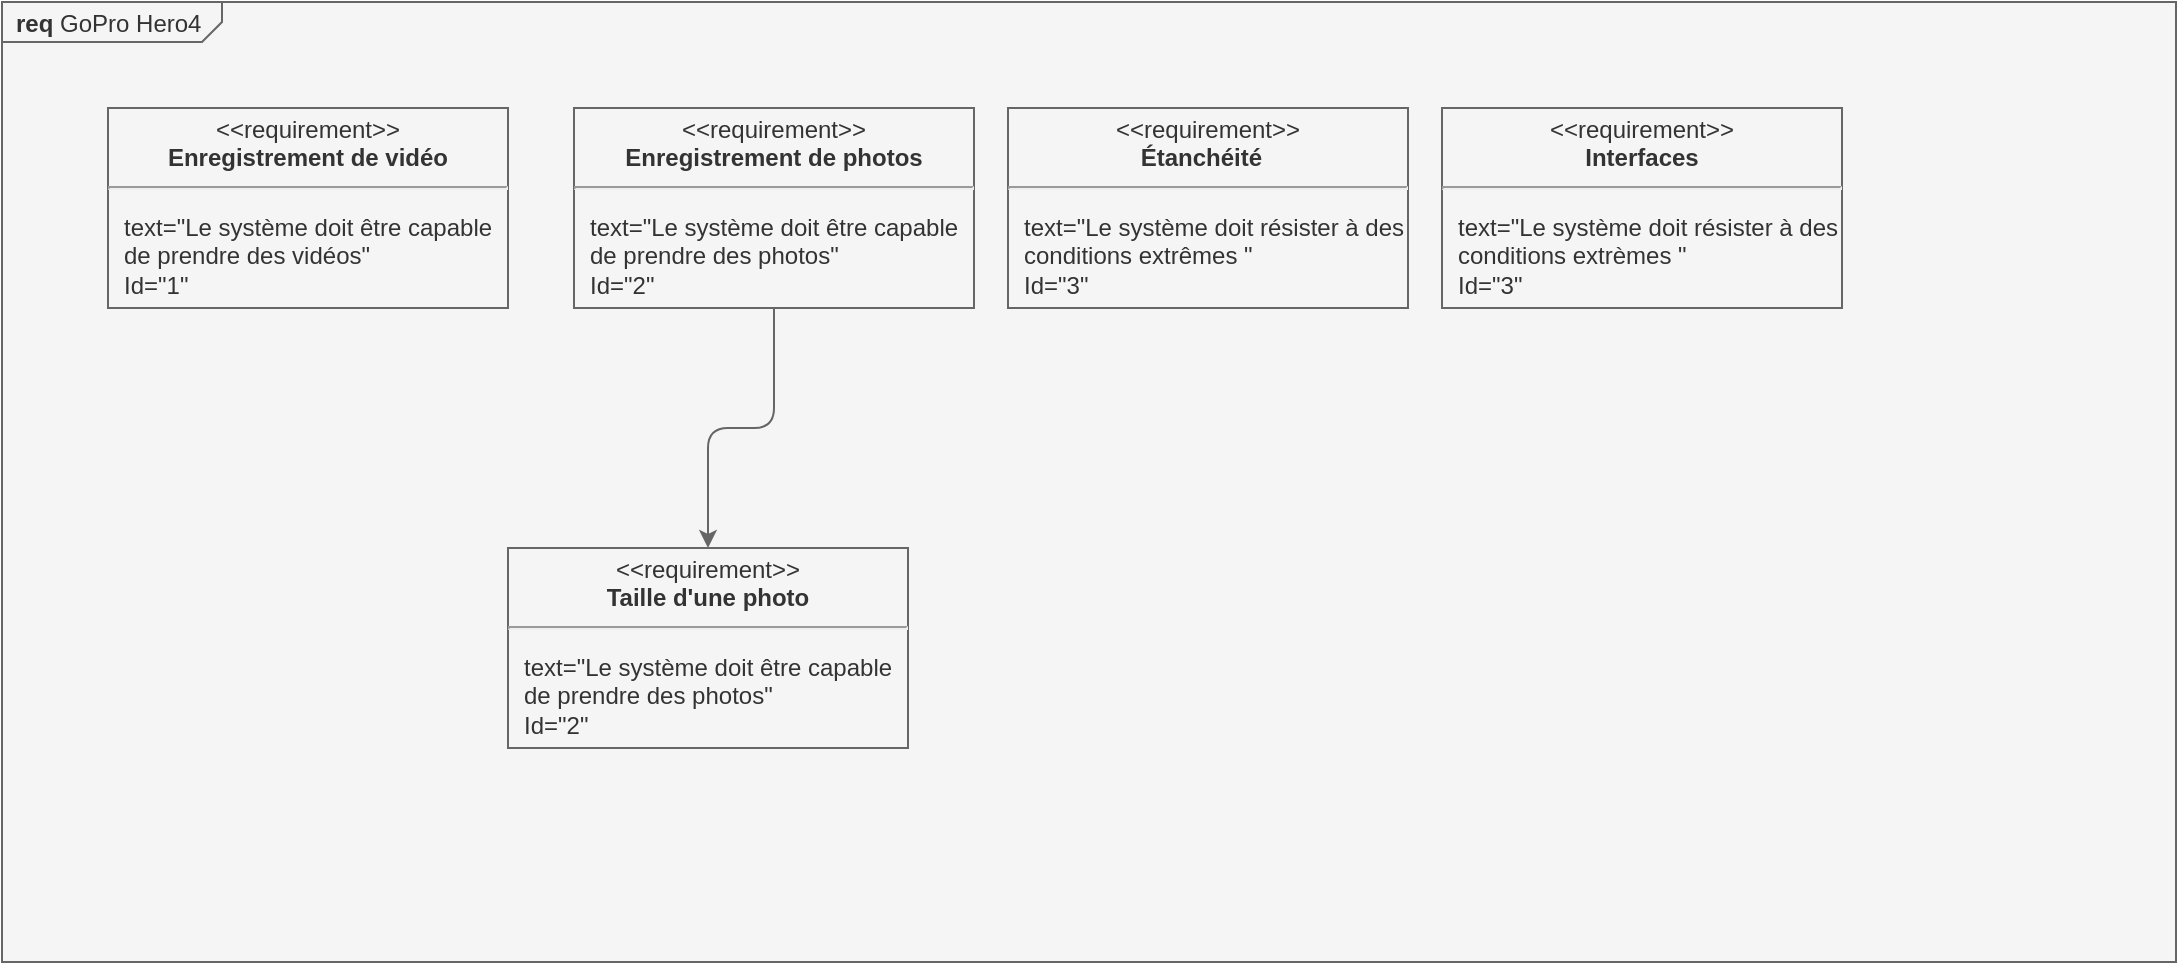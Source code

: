 <mxfile version="20.5.1" type="github">
  <diagram id="C5RBs43oDa-KdzZeNtuy" name="Page-1">
    <mxGraphModel dx="907" dy="552" grid="0" gridSize="10" guides="1" tooltips="1" connect="1" arrows="1" fold="1" page="1" pageScale="1" pageWidth="1169" pageHeight="827" math="0" shadow="0">
      <root>
        <mxCell id="WIyWlLk6GJQsqaUBKTNV-0" />
        <mxCell id="WIyWlLk6GJQsqaUBKTNV-1" parent="WIyWlLk6GJQsqaUBKTNV-0" />
        <mxCell id="ELqKi8mQ-WgYYUr_jMLe-0" value="&lt;p style=&quot;margin:0px;margin-top:4px;margin-left:7px;text-align:left;&quot;&gt;&lt;b&gt;req&lt;/b&gt;&amp;nbsp;GoPro Hero4&lt;/p&gt;" style="html=1;shape=mxgraph.sysml.package;overflow=fill;labelX=110;strokeWidth=1;align=center;fillColor=#f5f5f5;fontColor=#333333;strokeColor=#666666;" parent="WIyWlLk6GJQsqaUBKTNV-1" vertex="1">
          <mxGeometry x="15" y="39" width="1087" height="480" as="geometry" />
        </mxCell>
        <mxCell id="Wrytnn33GgdVoqecjcuj-0" value="&lt;p style=&quot;margin:0px;margin-top:4px;text-align:center;&quot;&gt;&amp;lt;&amp;lt;requirement&amp;gt;&amp;gt;&lt;br&gt;&lt;b&gt;Enregistrement de vidéo&lt;/b&gt;&lt;br&gt;&lt;/p&gt;&lt;hr&gt;&lt;p&gt;&lt;/p&gt;&lt;p style=&quot;margin:0px;margin-left:8px;text-align:left;&quot;&gt;text=&quot;Le système doit être capable de prendre des vidéos&quot;&lt;br&gt;Id=&quot;1&quot;&lt;/p&gt;" style="shape=rect;overflow=fill;html=1;whiteSpace=wrap;align=center;strokeWidth=1;fillColor=#f5f5f5;fontColor=#333333;strokeColor=#666666;" vertex="1" parent="WIyWlLk6GJQsqaUBKTNV-1">
          <mxGeometry x="68" y="92" width="200" height="100" as="geometry" />
        </mxCell>
        <mxCell id="Wrytnn33GgdVoqecjcuj-4" value="" style="edgeStyle=orthogonalEdgeStyle;rounded=1;orthogonalLoop=1;jettySize=auto;html=1;fillColor=#f5f5f5;strokeColor=#666666;" edge="1" parent="WIyWlLk6GJQsqaUBKTNV-1" source="Wrytnn33GgdVoqecjcuj-1" target="Wrytnn33GgdVoqecjcuj-3">
          <mxGeometry relative="1" as="geometry" />
        </mxCell>
        <mxCell id="Wrytnn33GgdVoqecjcuj-1" value="&lt;p style=&quot;margin:0px;margin-top:4px;text-align:center;&quot;&gt;&amp;lt;&amp;lt;requirement&amp;gt;&amp;gt;&lt;br&gt;&lt;b&gt;Enregistrement de photos&lt;/b&gt;&lt;br&gt;&lt;/p&gt;&lt;hr&gt;&lt;p&gt;&lt;/p&gt;&lt;p style=&quot;margin:0px;margin-left:8px;text-align:left;&quot;&gt;text=&quot;Le système doit être capable de prendre des photos&quot;&lt;br&gt;Id=&quot;2&quot;&lt;br&gt;&lt;/p&gt;" style="shape=rect;overflow=fill;html=1;whiteSpace=wrap;align=center;strokeWidth=1;fillColor=#f5f5f5;fontColor=#333333;strokeColor=#666666;" vertex="1" parent="WIyWlLk6GJQsqaUBKTNV-1">
          <mxGeometry x="301" y="92" width="200" height="100" as="geometry" />
        </mxCell>
        <mxCell id="Wrytnn33GgdVoqecjcuj-3" value="&lt;p style=&quot;margin:0px;margin-top:4px;text-align:center;&quot;&gt;&amp;lt;&amp;lt;requirement&amp;gt;&amp;gt;&lt;br&gt;&lt;b&gt;Taille d&#39;une photo&lt;/b&gt;&lt;br&gt;&lt;/p&gt;&lt;hr&gt;&lt;p&gt;&lt;/p&gt;&lt;p style=&quot;margin:0px;margin-left:8px;text-align:left;&quot;&gt;text=&quot;Le système doit être capable de prendre des photos&quot;&lt;br&gt;Id=&quot;2&quot;&lt;br&gt;&lt;/p&gt;" style="shape=rect;overflow=fill;html=1;whiteSpace=wrap;align=center;strokeWidth=1;fillColor=#f5f5f5;fontColor=#333333;strokeColor=#666666;" vertex="1" parent="WIyWlLk6GJQsqaUBKTNV-1">
          <mxGeometry x="268" y="312" width="200" height="100" as="geometry" />
        </mxCell>
        <mxCell id="Wrytnn33GgdVoqecjcuj-5" value="&lt;p style=&quot;margin:0px;margin-top:4px;text-align:center;&quot;&gt;&amp;lt;&amp;lt;requirement&amp;gt;&amp;gt;&lt;br&gt;&lt;b&gt;Étanchéité&amp;nbsp;&amp;nbsp;&lt;/b&gt;&lt;br&gt;&lt;/p&gt;&lt;hr&gt;&lt;p&gt;&lt;/p&gt;&lt;p style=&quot;margin:0px;margin-left:8px;text-align:left;&quot;&gt;text=&quot;Le système doit résister à des conditions extrêmes &quot;&lt;br&gt;Id=&quot;3&quot;&lt;/p&gt;" style="shape=rect;overflow=fill;html=1;whiteSpace=wrap;align=center;strokeWidth=1;fillColor=#f5f5f5;fontColor=#333333;strokeColor=#666666;" vertex="1" parent="WIyWlLk6GJQsqaUBKTNV-1">
          <mxGeometry x="518" y="92" width="200" height="100" as="geometry" />
        </mxCell>
        <mxCell id="Wrytnn33GgdVoqecjcuj-6" value="&lt;p style=&quot;margin:0px;margin-top:4px;text-align:center;&quot;&gt;&amp;lt;&amp;lt;requirement&amp;gt;&amp;gt;&lt;br&gt;&lt;b&gt;Interfaces&lt;/b&gt;&lt;/p&gt;&lt;hr&gt;&lt;p&gt;&lt;/p&gt;&lt;p style=&quot;margin:0px;margin-left:8px;text-align:left;&quot;&gt;text=&quot;Le système doit résister à des conditions extrèmes &quot;&lt;br&gt;Id=&quot;3&quot;&lt;/p&gt;" style="shape=rect;overflow=fill;html=1;whiteSpace=wrap;align=center;strokeWidth=1;fillColor=#f5f5f5;fontColor=#333333;strokeColor=#666666;" vertex="1" parent="WIyWlLk6GJQsqaUBKTNV-1">
          <mxGeometry x="735" y="92" width="200" height="100" as="geometry" />
        </mxCell>
      </root>
    </mxGraphModel>
  </diagram>
</mxfile>
